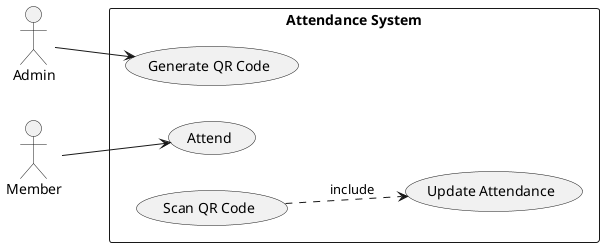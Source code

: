 @startuml AttendanceSubSystem

left to right direction

skinparam Monochrome true
skinparam Shadowing false
skinparam packageStyle rectangle

actor Admin
actor Member

rectangle "Attendance System" {
    Admin --> (Generate QR Code)
    Member --> (Attend)

    (Scan QR Code) ..> (Update Attendance) : include
}

@enduml